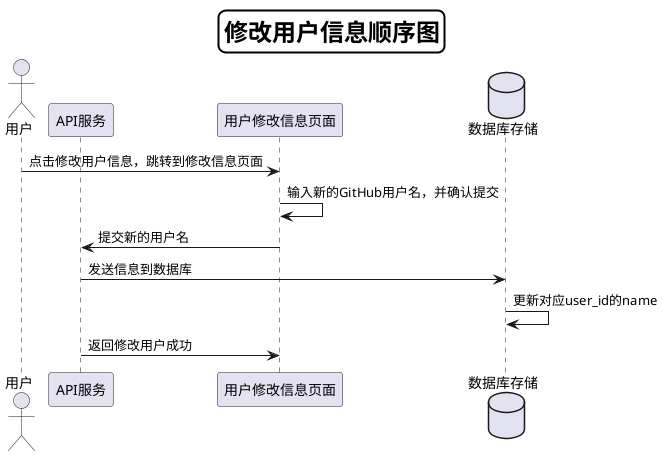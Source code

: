 @startuml
skinparam titleBorderRoundCorner 15
skinparam titleBorderThickness 2
skinparam titleBorderColor #Black
skinparam titleFontSize 24
Title 修改用户信息顺序图

actor 用户
participant  API服务
participant  用户修改信息页面
database 数据库存储
用户-> 用户修改信息页面:点击修改用户信息，跳转到修改信息页面
 用户修改信息页面-> 用户修改信息页面:输入新的GitHub用户名，并确认提交
 用户修改信息页面->API服务:提交新的用户名
API服务->数据库存储:发送信息到数据库
数据库存储->数据库存储:更新对应user_id的name
API服务-> 用户修改信息页面:返回修改用户成功

@enduml
